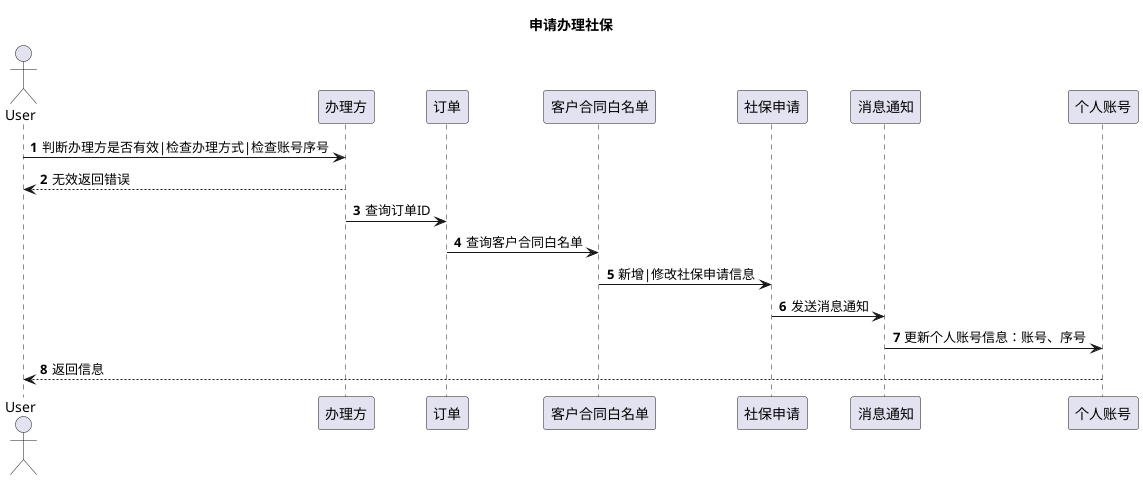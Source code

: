 @startuml
'https://plantuml.com/sequence-diagram

title 申请办理社保
actor User as user

participant "办理方" as handle
participant "订单" as order
participant "客户合同白名单" as cw
participant "社保申请" as sih
participant "消息通知" as om
participant "个人账号" as pa

autonumber

user -> handle: 判断办理方是否有效|检查办理方式|检查账号序号
handle --> user: 无效返回错误
handle -> order: 查询订单ID
order -> cw: 查询客户合同白名单
cw -> sih: 新增|修改社保申请信息
sih -> om: 发送消息通知
om -> pa: 更新个人账号信息：账号、序号
pa --> user: 返回信息
@enduml
